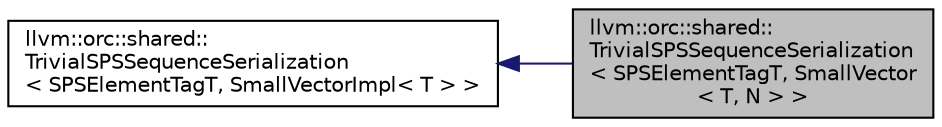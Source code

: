 digraph "llvm::orc::shared::TrivialSPSSequenceSerialization&lt; SPSElementTagT, SmallVector&lt; T, N &gt; &gt;"
{
 // LATEX_PDF_SIZE
  bgcolor="transparent";
  edge [fontname="Helvetica",fontsize="10",labelfontname="Helvetica",labelfontsize="10"];
  node [fontname="Helvetica",fontsize="10",shape=record];
  rankdir="LR";
  Node1 [label="llvm::orc::shared::\lTrivialSPSSequenceSerialization\l\< SPSElementTagT, SmallVector\l\< T, N \> \>",height=0.2,width=0.4,color="black", fillcolor="grey75", style="filled", fontcolor="black",tooltip="Trivial SmallVectorImpl<T> -> SPSSequence<char> serialization."];
  Node2 -> Node1 [dir="back",color="midnightblue",fontsize="10",style="solid",fontname="Helvetica"];
  Node2 [label="llvm::orc::shared::\lTrivialSPSSequenceSerialization\l\< SPSElementTagT, SmallVectorImpl\< T \> \>",height=0.2,width=0.4,color="black",URL="$classllvm_1_1orc_1_1shared_1_1TrivialSPSSequenceSerialization_3_01SPSElementTagT_00_01SmallVectorImpl_3_01T_01_4_01_4.html",tooltip="Trivial SmallVectorImpl<T> -> SPSSequence<char> serialization."];
}
